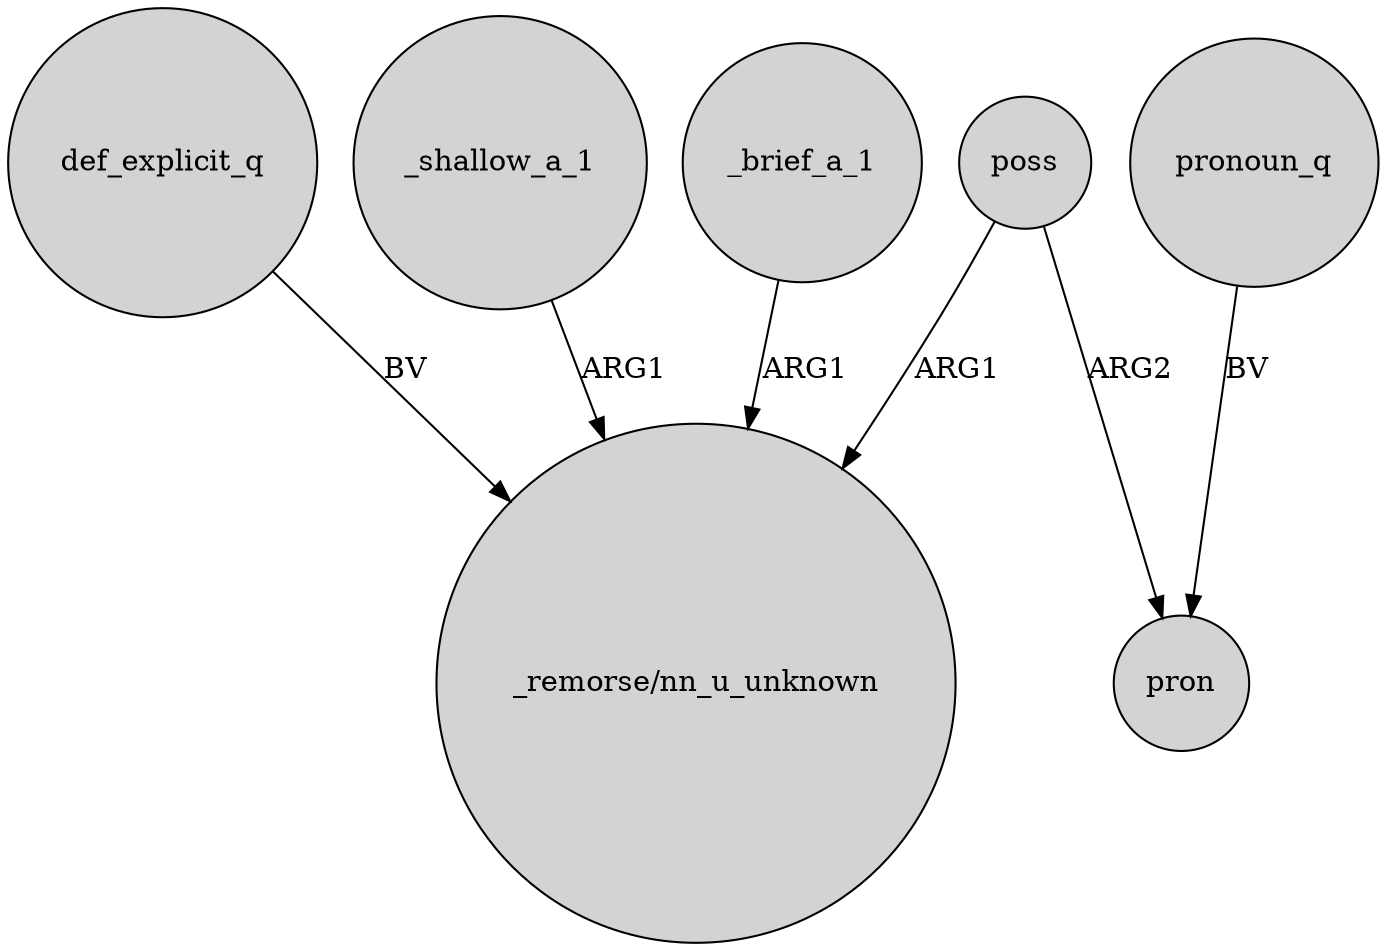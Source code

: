 digraph {
	node [shape=circle style=filled]
	def_explicit_q -> "_remorse/nn_u_unknown" [label=BV]
	_shallow_a_1 -> "_remorse/nn_u_unknown" [label=ARG1]
	_brief_a_1 -> "_remorse/nn_u_unknown" [label=ARG1]
	poss -> pron [label=ARG2]
	poss -> "_remorse/nn_u_unknown" [label=ARG1]
	pronoun_q -> pron [label=BV]
}
